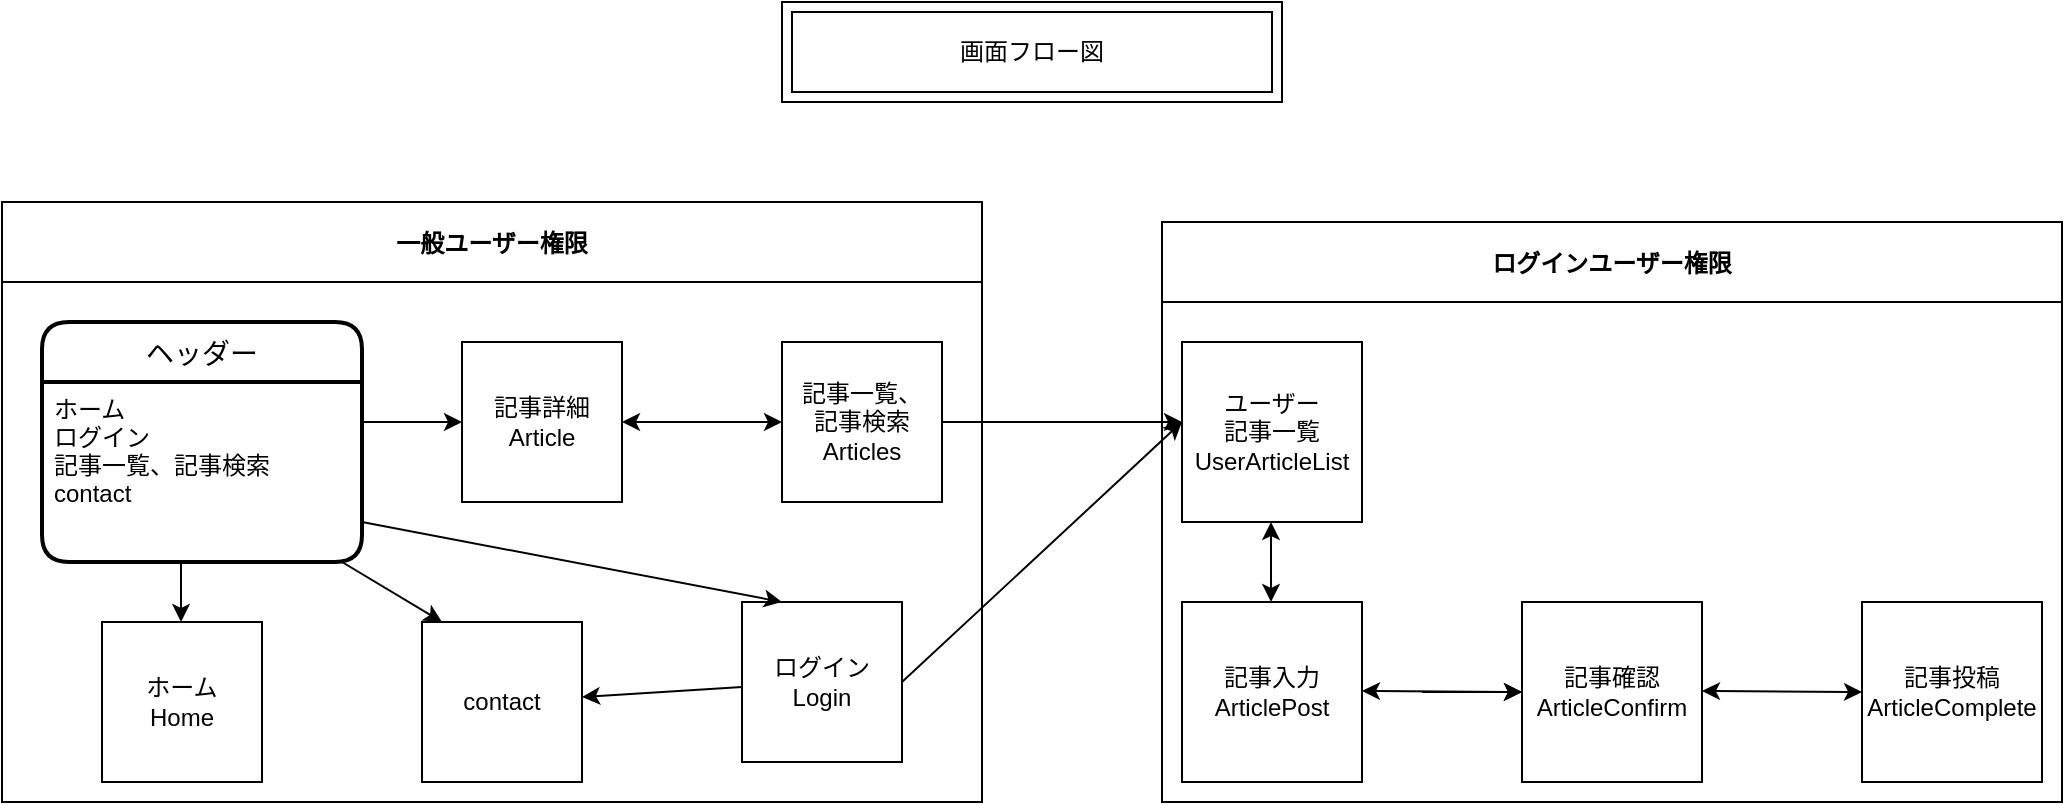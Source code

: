 <mxfile>
    <diagram id="g7jtK0sChMUj5TbMTVf0" name="ページ1">
        <mxGraphModel dx="696" dy="517" grid="1" gridSize="10" guides="1" tooltips="1" connect="1" arrows="1" fold="1" page="1" pageScale="1" pageWidth="827" pageHeight="1169" math="0" shadow="0">
            <root>
                <mxCell id="0"/>
                <mxCell id="1" parent="0"/>
                <mxCell id="15" value="ログインユーザー権限" style="swimlane;startSize=40;" parent="1" vertex="1">
                    <mxGeometry x="690" y="110" width="450" height="290" as="geometry"/>
                </mxCell>
                <mxCell id="16" value="" style="edgeStyle=none;html=1;" parent="15" target="6" edge="1">
                    <mxGeometry relative="1" as="geometry">
                        <mxPoint x="130" y="235" as="sourcePoint"/>
                    </mxGeometry>
                </mxCell>
                <mxCell id="4" value="記事入力&lt;br&gt;ArticlePost" style="whiteSpace=wrap;html=1;aspect=fixed;" parent="15" vertex="1">
                    <mxGeometry x="10" y="190" width="90" height="90" as="geometry"/>
                </mxCell>
                <mxCell id="6" value="記事確認&lt;br&gt;ArticleConfirm" style="whiteSpace=wrap;html=1;aspect=fixed;" parent="15" vertex="1">
                    <mxGeometry x="180" y="190" width="90" height="90" as="geometry"/>
                </mxCell>
                <mxCell id="7" value="記事投稿&lt;br&gt;ArticleComplete" style="whiteSpace=wrap;html=1;aspect=fixed;" parent="15" vertex="1">
                    <mxGeometry x="350" y="190" width="90" height="90" as="geometry"/>
                </mxCell>
                <mxCell id="12" value="" style="endArrow=classic;startArrow=classic;html=1;entryX=0;entryY=0.5;entryDx=0;entryDy=0;" parent="15" target="6" edge="1">
                    <mxGeometry width="50" height="50" relative="1" as="geometry">
                        <mxPoint x="100" y="234.5" as="sourcePoint"/>
                        <mxPoint x="170" y="235" as="targetPoint"/>
                    </mxGeometry>
                </mxCell>
                <mxCell id="14" value="" style="endArrow=classic;startArrow=classic;html=1;entryX=0;entryY=0.5;entryDx=0;entryDy=0;" parent="15" edge="1">
                    <mxGeometry width="50" height="50" relative="1" as="geometry">
                        <mxPoint x="270" y="234.5" as="sourcePoint"/>
                        <mxPoint x="350" y="235" as="targetPoint"/>
                    </mxGeometry>
                </mxCell>
                <mxCell id="50" value="ユーザー&lt;br&gt;記事一覧&lt;br&gt;UserArticleList" style="whiteSpace=wrap;html=1;aspect=fixed;" parent="15" vertex="1">
                    <mxGeometry x="10" y="60" width="90" height="90" as="geometry"/>
                </mxCell>
                <mxCell id="54" value="" style="endArrow=classic;startArrow=classic;html=1;" parent="15" edge="1">
                    <mxGeometry width="50" height="50" relative="1" as="geometry">
                        <mxPoint x="54.5" y="190" as="sourcePoint"/>
                        <mxPoint x="54.5" y="150" as="targetPoint"/>
                    </mxGeometry>
                </mxCell>
                <mxCell id="27" value="画面フロー図" style="shape=ext;margin=3;double=1;whiteSpace=wrap;html=1;align=center;" parent="1" vertex="1">
                    <mxGeometry x="500" width="250" height="50" as="geometry"/>
                </mxCell>
                <mxCell id="25" value="一般ユーザー権限" style="swimlane;startSize=40;" parent="1" vertex="1">
                    <mxGeometry x="110" y="100" width="490" height="300" as="geometry"/>
                </mxCell>
                <mxCell id="49" value="" style="edgeStyle=none;html=1;" parent="25" source="3" target="30" edge="1">
                    <mxGeometry relative="1" as="geometry"/>
                </mxCell>
                <mxCell id="3" value="ログイン&lt;br&gt;Login" style="whiteSpace=wrap;html=1;aspect=fixed;" parent="25" vertex="1">
                    <mxGeometry x="370" y="200" width="80" height="80" as="geometry"/>
                </mxCell>
                <mxCell id="29" value="ホーム&lt;br&gt;Home" style="whiteSpace=wrap;html=1;aspect=fixed;" parent="25" vertex="1">
                    <mxGeometry x="50" y="210" width="80" height="80" as="geometry"/>
                </mxCell>
                <mxCell id="30" value="contact&lt;br&gt;" style="whiteSpace=wrap;html=1;aspect=fixed;" parent="25" vertex="1">
                    <mxGeometry x="210" y="210" width="80" height="80" as="geometry"/>
                </mxCell>
                <mxCell id="35" value="記事詳細&lt;br&gt;Article" style="whiteSpace=wrap;html=1;aspect=fixed;" parent="25" vertex="1">
                    <mxGeometry x="230" y="70" width="80" height="80" as="geometry"/>
                </mxCell>
                <mxCell id="39" value="" style="endArrow=classic;html=1;" parent="25" edge="1">
                    <mxGeometry width="50" height="50" relative="1" as="geometry">
                        <mxPoint x="180" y="110" as="sourcePoint"/>
                        <mxPoint x="230" y="110" as="targetPoint"/>
                    </mxGeometry>
                </mxCell>
                <mxCell id="44" value="ヘッダー" style="swimlane;childLayout=stackLayout;horizontal=1;startSize=30;horizontalStack=0;rounded=1;fontSize=14;fontStyle=0;strokeWidth=2;resizeParent=0;resizeLast=1;shadow=0;dashed=0;align=center;" parent="25" vertex="1">
                    <mxGeometry x="20" y="60" width="160" height="120" as="geometry"/>
                </mxCell>
                <mxCell id="45" value="ホーム&#10;ログイン&#10;記事一覧、記事検索&#10;contact" style="align=left;strokeColor=none;fillColor=none;spacingLeft=4;fontSize=12;verticalAlign=top;resizable=0;rotatable=0;part=1;" parent="44" vertex="1">
                    <mxGeometry y="30" width="160" height="90" as="geometry"/>
                </mxCell>
                <mxCell id="42" value="" style="endArrow=classic;html=1;" parent="44" edge="1">
                    <mxGeometry width="50" height="50" relative="1" as="geometry">
                        <mxPoint x="69.5" y="120" as="sourcePoint"/>
                        <mxPoint x="69.5" y="150" as="targetPoint"/>
                    </mxGeometry>
                </mxCell>
                <mxCell id="41" value="" style="endArrow=classic;html=1;entryX=0.25;entryY=0;entryDx=0;entryDy=0;" parent="25" target="3" edge="1">
                    <mxGeometry width="50" height="50" relative="1" as="geometry">
                        <mxPoint x="180" y="160" as="sourcePoint"/>
                        <mxPoint x="210" y="160" as="targetPoint"/>
                    </mxGeometry>
                </mxCell>
                <mxCell id="48" value="" style="endArrow=classic;html=1;" parent="25" edge="1">
                    <mxGeometry width="50" height="50" relative="1" as="geometry">
                        <mxPoint x="170" y="180" as="sourcePoint"/>
                        <mxPoint x="220" y="210" as="targetPoint"/>
                        <Array as="points"/>
                    </mxGeometry>
                </mxCell>
                <mxCell id="33" value="記事一覧、&lt;br&gt;記事検索&lt;br&gt;Articles" style="whiteSpace=wrap;html=1;aspect=fixed;" parent="25" vertex="1">
                    <mxGeometry x="390" y="70" width="80" height="80" as="geometry"/>
                </mxCell>
                <mxCell id="56" value="" style="endArrow=classic;startArrow=classic;html=1;exitX=1;exitY=0.5;exitDx=0;exitDy=0;" parent="25" source="35" target="33" edge="1">
                    <mxGeometry width="50" height="50" relative="1" as="geometry">
                        <mxPoint x="310" y="120" as="sourcePoint"/>
                        <mxPoint x="360" y="70" as="targetPoint"/>
                    </mxGeometry>
                </mxCell>
                <mxCell id="51" value="" style="endArrow=classic;html=1;entryX=0;entryY=0.444;entryDx=0;entryDy=0;entryPerimeter=0;" parent="1" target="50" edge="1">
                    <mxGeometry width="50" height="50" relative="1" as="geometry">
                        <mxPoint x="560" y="340" as="sourcePoint"/>
                        <mxPoint x="690" y="210" as="targetPoint"/>
                    </mxGeometry>
                </mxCell>
                <mxCell id="57" value="" style="endArrow=classic;html=1;" parent="1" edge="1">
                    <mxGeometry width="50" height="50" relative="1" as="geometry">
                        <mxPoint x="580" y="210" as="sourcePoint"/>
                        <mxPoint x="700" y="210" as="targetPoint"/>
                    </mxGeometry>
                </mxCell>
            </root>
        </mxGraphModel>
    </diagram>
</mxfile>